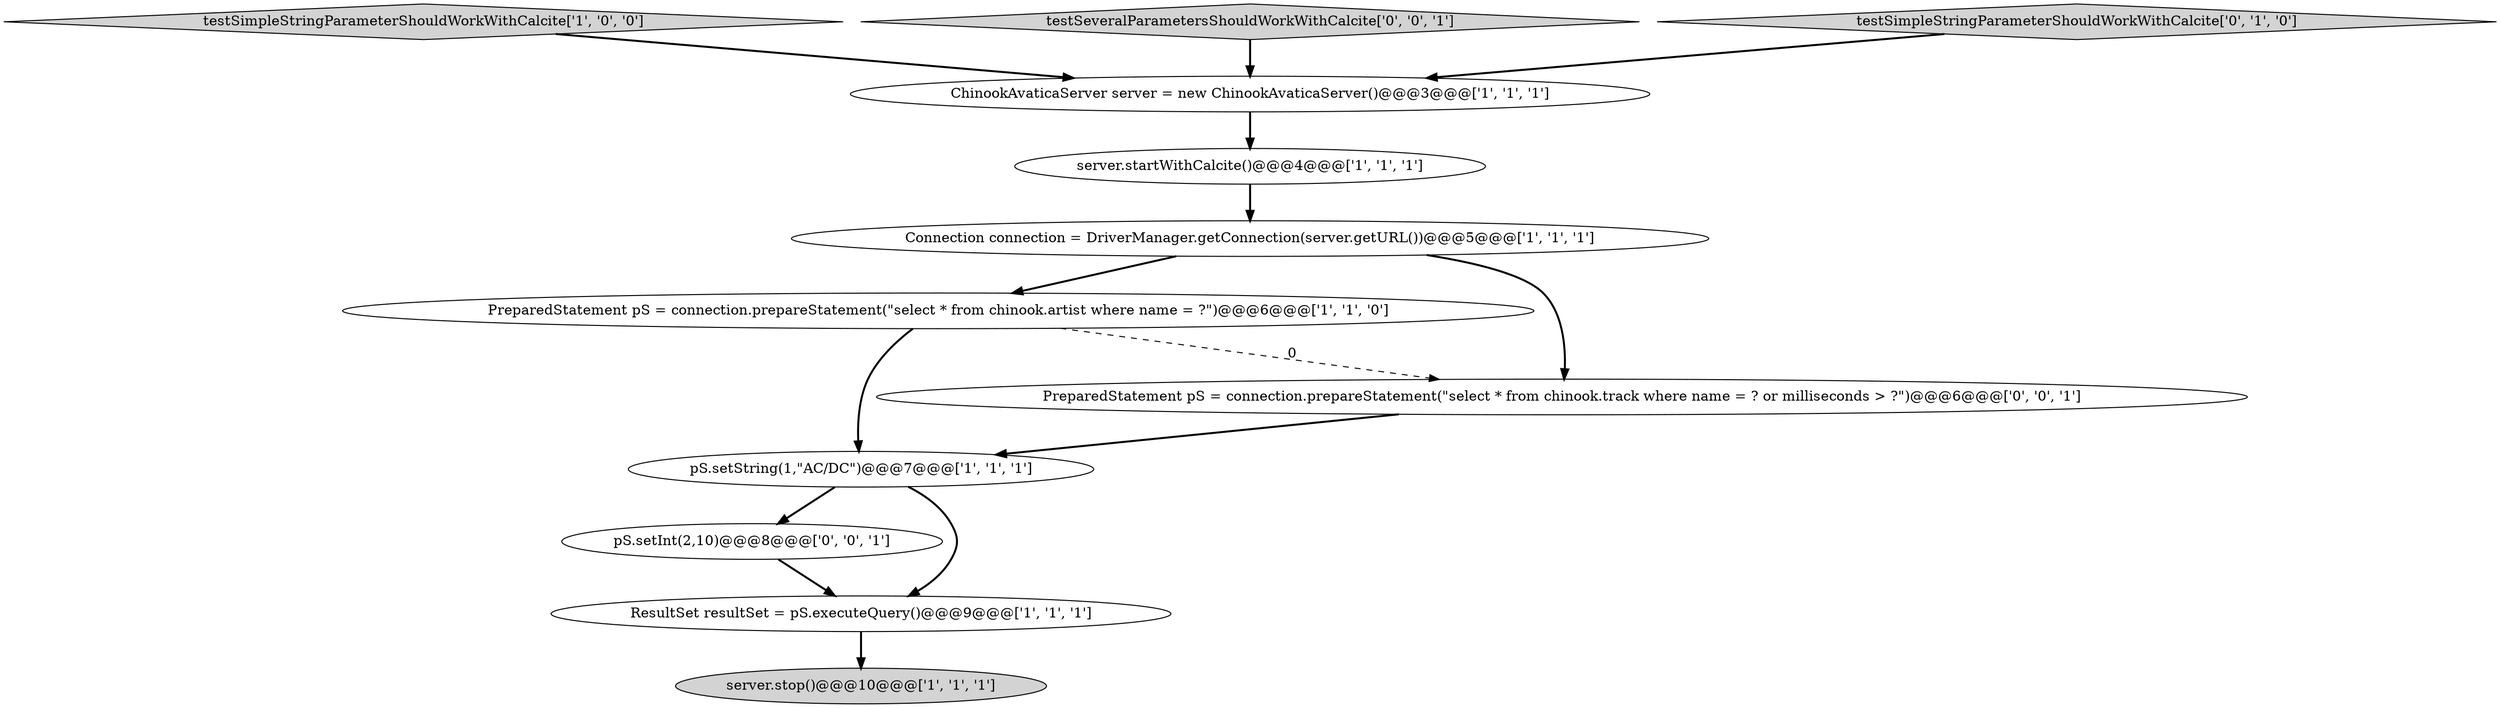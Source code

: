 digraph {
3 [style = filled, label = "PreparedStatement pS = connection.prepareStatement(\"select * from chinook.artist where name = ?\")@@@6@@@['1', '1', '0']", fillcolor = white, shape = ellipse image = "AAA0AAABBB1BBB"];
5 [style = filled, label = "testSimpleStringParameterShouldWorkWithCalcite['1', '0', '0']", fillcolor = lightgray, shape = diamond image = "AAA0AAABBB1BBB"];
0 [style = filled, label = "ChinookAvaticaServer server = new ChinookAvaticaServer()@@@3@@@['1', '1', '1']", fillcolor = white, shape = ellipse image = "AAA0AAABBB1BBB"];
9 [style = filled, label = "testSeveralParametersShouldWorkWithCalcite['0', '0', '1']", fillcolor = lightgray, shape = diamond image = "AAA0AAABBB3BBB"];
10 [style = filled, label = "pS.setInt(2,10)@@@8@@@['0', '0', '1']", fillcolor = white, shape = ellipse image = "AAA0AAABBB3BBB"];
2 [style = filled, label = "server.stop()@@@10@@@['1', '1', '1']", fillcolor = lightgray, shape = ellipse image = "AAA0AAABBB1BBB"];
7 [style = filled, label = "Connection connection = DriverManager.getConnection(server.getURL())@@@5@@@['1', '1', '1']", fillcolor = white, shape = ellipse image = "AAA0AAABBB1BBB"];
8 [style = filled, label = "testSimpleStringParameterShouldWorkWithCalcite['0', '1', '0']", fillcolor = lightgray, shape = diamond image = "AAA0AAABBB2BBB"];
6 [style = filled, label = "server.startWithCalcite()@@@4@@@['1', '1', '1']", fillcolor = white, shape = ellipse image = "AAA0AAABBB1BBB"];
1 [style = filled, label = "ResultSet resultSet = pS.executeQuery()@@@9@@@['1', '1', '1']", fillcolor = white, shape = ellipse image = "AAA0AAABBB1BBB"];
11 [style = filled, label = "PreparedStatement pS = connection.prepareStatement(\"select * from chinook.track where name = ? or milliseconds > ?\")@@@6@@@['0', '0', '1']", fillcolor = white, shape = ellipse image = "AAA0AAABBB3BBB"];
4 [style = filled, label = "pS.setString(1,\"AC/DC\")@@@7@@@['1', '1', '1']", fillcolor = white, shape = ellipse image = "AAA0AAABBB1BBB"];
8->0 [style = bold, label=""];
4->10 [style = bold, label=""];
4->1 [style = bold, label=""];
1->2 [style = bold, label=""];
7->11 [style = bold, label=""];
9->0 [style = bold, label=""];
6->7 [style = bold, label=""];
5->0 [style = bold, label=""];
10->1 [style = bold, label=""];
0->6 [style = bold, label=""];
3->4 [style = bold, label=""];
7->3 [style = bold, label=""];
3->11 [style = dashed, label="0"];
11->4 [style = bold, label=""];
}

